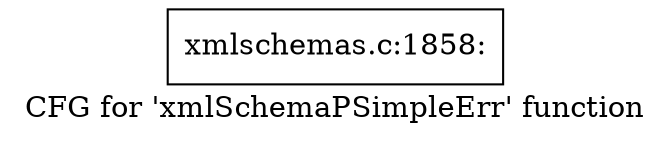 digraph "CFG for 'xmlSchemaPSimpleErr' function" {
	label="CFG for 'xmlSchemaPSimpleErr' function";

	Node0x50f9a70 [shape=record,label="{xmlschemas.c:1858:}"];
}
